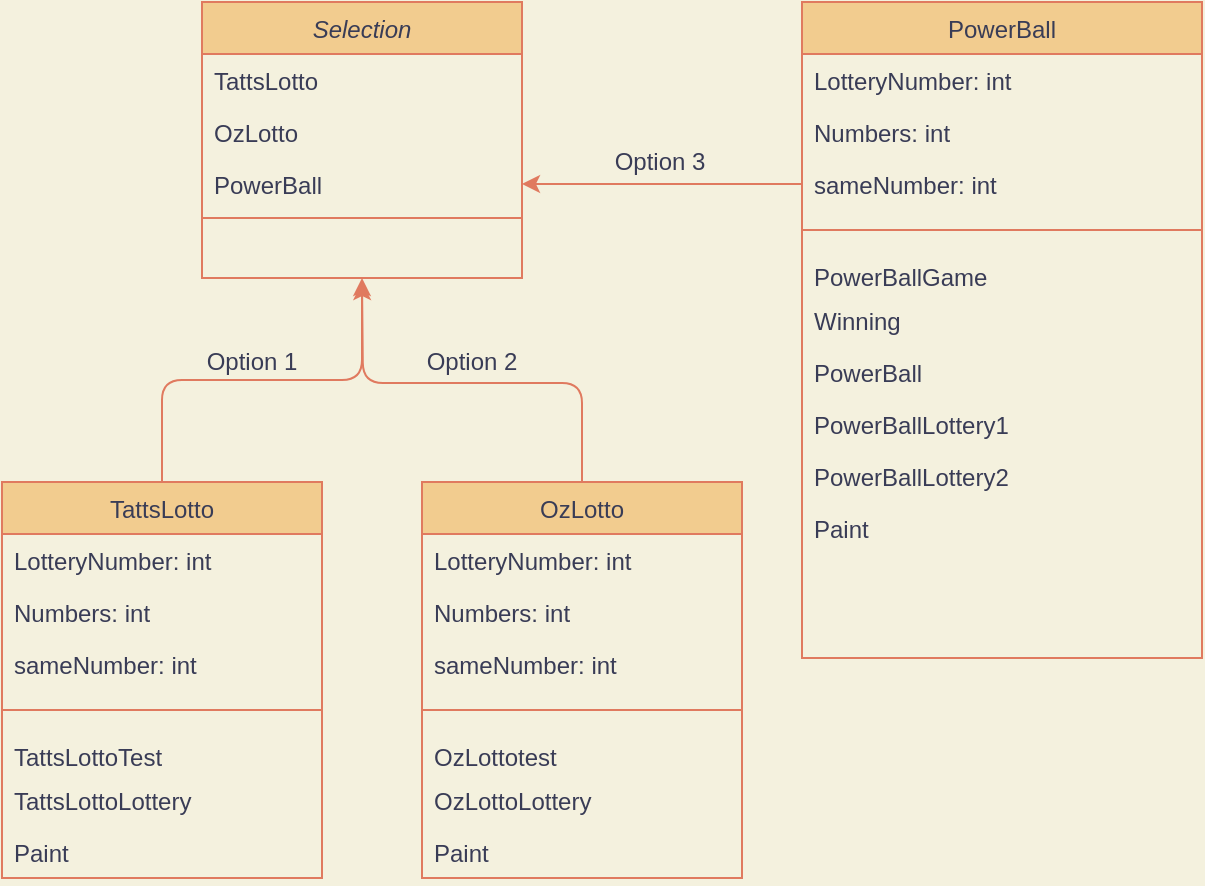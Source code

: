<mxfile version="13.8.0" type="github">
  <diagram id="C5RBs43oDa-KdzZeNtuy" name="Page-1">
    <mxGraphModel dx="1038" dy="580" grid="1" gridSize="10" guides="1" tooltips="1" connect="1" arrows="1" fold="1" page="1" pageScale="1" pageWidth="827" pageHeight="1169" background="#F4F1DE" math="0" shadow="0">
      <root>
        <mxCell id="WIyWlLk6GJQsqaUBKTNV-0" />
        <mxCell id="WIyWlLk6GJQsqaUBKTNV-1" parent="WIyWlLk6GJQsqaUBKTNV-0" />
        <mxCell id="zkfFHV4jXpPFQw0GAbJ--0" value="Selection" style="swimlane;fontStyle=2;align=center;verticalAlign=top;childLayout=stackLayout;horizontal=1;startSize=26;horizontalStack=0;resizeParent=1;resizeLast=0;collapsible=1;marginBottom=0;rounded=0;shadow=0;strokeWidth=1;fillColor=#F2CC8F;strokeColor=#E07A5F;fontColor=#393C56;" parent="WIyWlLk6GJQsqaUBKTNV-1" vertex="1">
          <mxGeometry x="220" y="120" width="160" height="138" as="geometry">
            <mxRectangle x="230" y="140" width="160" height="26" as="alternateBounds" />
          </mxGeometry>
        </mxCell>
        <mxCell id="zkfFHV4jXpPFQw0GAbJ--1" value="TattsLotto" style="text;align=left;verticalAlign=top;spacingLeft=4;spacingRight=4;overflow=hidden;rotatable=0;points=[[0,0.5],[1,0.5]];portConstraint=eastwest;fontColor=#393C56;" parent="zkfFHV4jXpPFQw0GAbJ--0" vertex="1">
          <mxGeometry y="26" width="160" height="26" as="geometry" />
        </mxCell>
        <mxCell id="zkfFHV4jXpPFQw0GAbJ--2" value="OzLotto" style="text;align=left;verticalAlign=top;spacingLeft=4;spacingRight=4;overflow=hidden;rotatable=0;points=[[0,0.5],[1,0.5]];portConstraint=eastwest;rounded=0;shadow=0;html=0;fontColor=#393C56;" parent="zkfFHV4jXpPFQw0GAbJ--0" vertex="1">
          <mxGeometry y="52" width="160" height="26" as="geometry" />
        </mxCell>
        <mxCell id="zkfFHV4jXpPFQw0GAbJ--3" value="PowerBall" style="text;align=left;verticalAlign=top;spacingLeft=4;spacingRight=4;overflow=hidden;rotatable=0;points=[[0,0.5],[1,0.5]];portConstraint=eastwest;rounded=0;shadow=0;html=0;fontColor=#393C56;" parent="zkfFHV4jXpPFQw0GAbJ--0" vertex="1">
          <mxGeometry y="78" width="160" height="26" as="geometry" />
        </mxCell>
        <mxCell id="zkfFHV4jXpPFQw0GAbJ--4" value="" style="line;html=1;strokeWidth=1;align=left;verticalAlign=middle;spacingTop=-1;spacingLeft=3;spacingRight=3;rotatable=0;labelPosition=right;points=[];portConstraint=eastwest;labelBackgroundColor=#F4F1DE;fillColor=#F2CC8F;strokeColor=#E07A5F;fontColor=#393C56;" parent="zkfFHV4jXpPFQw0GAbJ--0" vertex="1">
          <mxGeometry y="104" width="160" height="8" as="geometry" />
        </mxCell>
        <mxCell id="K8HEgvU5MNOOhS0X3j3v-32" style="edgeStyle=orthogonalEdgeStyle;curved=0;rounded=1;sketch=0;orthogonalLoop=1;jettySize=auto;html=1;exitX=0.5;exitY=0;exitDx=0;exitDy=0;entryX=0.5;entryY=1;entryDx=0;entryDy=0;strokeColor=#E07A5F;fillColor=#F2CC8F;fontColor=#393C56;" edge="1" parent="WIyWlLk6GJQsqaUBKTNV-1" source="zkfFHV4jXpPFQw0GAbJ--6" target="zkfFHV4jXpPFQw0GAbJ--0">
          <mxGeometry relative="1" as="geometry" />
        </mxCell>
        <mxCell id="zkfFHV4jXpPFQw0GAbJ--6" value="TattsLotto" style="swimlane;fontStyle=0;align=center;verticalAlign=top;childLayout=stackLayout;horizontal=1;startSize=26;horizontalStack=0;resizeParent=1;resizeLast=0;collapsible=1;marginBottom=0;rounded=0;shadow=0;strokeWidth=1;fillColor=#F2CC8F;strokeColor=#E07A5F;fontColor=#393C56;" parent="WIyWlLk6GJQsqaUBKTNV-1" vertex="1">
          <mxGeometry x="120" y="360" width="160" height="198" as="geometry">
            <mxRectangle x="130" y="380" width="160" height="26" as="alternateBounds" />
          </mxGeometry>
        </mxCell>
        <mxCell id="zkfFHV4jXpPFQw0GAbJ--7" value="LotteryNumber: int" style="text;align=left;verticalAlign=top;spacingLeft=4;spacingRight=4;overflow=hidden;rotatable=0;points=[[0,0.5],[1,0.5]];portConstraint=eastwest;fontColor=#393C56;" parent="zkfFHV4jXpPFQw0GAbJ--6" vertex="1">
          <mxGeometry y="26" width="160" height="26" as="geometry" />
        </mxCell>
        <mxCell id="zkfFHV4jXpPFQw0GAbJ--8" value="Numbers: int" style="text;align=left;verticalAlign=top;spacingLeft=4;spacingRight=4;overflow=hidden;rotatable=0;points=[[0,0.5],[1,0.5]];portConstraint=eastwest;rounded=0;shadow=0;html=0;fontColor=#393C56;" parent="zkfFHV4jXpPFQw0GAbJ--6" vertex="1">
          <mxGeometry y="52" width="160" height="26" as="geometry" />
        </mxCell>
        <mxCell id="K8HEgvU5MNOOhS0X3j3v-0" value="sameNumber: int" style="text;align=left;verticalAlign=top;spacingLeft=4;spacingRight=4;overflow=hidden;rotatable=0;points=[[0,0.5],[1,0.5]];portConstraint=eastwest;rounded=0;shadow=0;html=0;fontColor=#393C56;" vertex="1" parent="zkfFHV4jXpPFQw0GAbJ--6">
          <mxGeometry y="78" width="160" height="26" as="geometry" />
        </mxCell>
        <mxCell id="zkfFHV4jXpPFQw0GAbJ--9" value="" style="line;html=1;strokeWidth=1;align=left;verticalAlign=middle;spacingTop=-1;spacingLeft=3;spacingRight=3;rotatable=0;labelPosition=right;points=[];portConstraint=eastwest;labelBackgroundColor=#F4F1DE;fillColor=#F2CC8F;strokeColor=#E07A5F;fontColor=#393C56;" parent="zkfFHV4jXpPFQw0GAbJ--6" vertex="1">
          <mxGeometry y="104" width="160" height="20" as="geometry" />
        </mxCell>
        <mxCell id="zkfFHV4jXpPFQw0GAbJ--10" value="TattsLottoTest" style="text;align=left;verticalAlign=top;spacingLeft=4;spacingRight=4;overflow=hidden;rotatable=0;points=[[0,0.5],[1,0.5]];portConstraint=eastwest;fontStyle=0;fontColor=#393C56;" parent="zkfFHV4jXpPFQw0GAbJ--6" vertex="1">
          <mxGeometry y="124" width="160" height="22" as="geometry" />
        </mxCell>
        <mxCell id="zkfFHV4jXpPFQw0GAbJ--11" value="TattsLottoLottery" style="text;align=left;verticalAlign=top;spacingLeft=4;spacingRight=4;overflow=hidden;rotatable=0;points=[[0,0.5],[1,0.5]];portConstraint=eastwest;fontColor=#393C56;" parent="zkfFHV4jXpPFQw0GAbJ--6" vertex="1">
          <mxGeometry y="146" width="160" height="26" as="geometry" />
        </mxCell>
        <mxCell id="K8HEgvU5MNOOhS0X3j3v-1" value="Paint" style="text;align=left;verticalAlign=top;spacingLeft=4;spacingRight=4;overflow=hidden;rotatable=0;points=[[0,0.5],[1,0.5]];portConstraint=eastwest;fontColor=#393C56;" vertex="1" parent="zkfFHV4jXpPFQw0GAbJ--6">
          <mxGeometry y="172" width="160" height="26" as="geometry" />
        </mxCell>
        <mxCell id="K8HEgvU5MNOOhS0X3j3v-33" style="edgeStyle=orthogonalEdgeStyle;curved=0;rounded=1;sketch=0;orthogonalLoop=1;jettySize=auto;html=1;exitX=0.5;exitY=0;exitDx=0;exitDy=0;strokeColor=#E07A5F;fillColor=#F2CC8F;fontColor=#393C56;" edge="1" parent="WIyWlLk6GJQsqaUBKTNV-1" source="K8HEgvU5MNOOhS0X3j3v-2">
          <mxGeometry relative="1" as="geometry">
            <mxPoint x="300" y="260" as="targetPoint" />
          </mxGeometry>
        </mxCell>
        <mxCell id="K8HEgvU5MNOOhS0X3j3v-2" value="OzLotto" style="swimlane;fontStyle=0;align=center;verticalAlign=top;childLayout=stackLayout;horizontal=1;startSize=26;horizontalStack=0;resizeParent=1;resizeLast=0;collapsible=1;marginBottom=0;rounded=0;shadow=0;strokeWidth=1;fillColor=#F2CC8F;strokeColor=#E07A5F;fontColor=#393C56;" vertex="1" parent="WIyWlLk6GJQsqaUBKTNV-1">
          <mxGeometry x="330" y="360" width="160" height="198" as="geometry">
            <mxRectangle x="130" y="380" width="160" height="26" as="alternateBounds" />
          </mxGeometry>
        </mxCell>
        <mxCell id="K8HEgvU5MNOOhS0X3j3v-3" value="LotteryNumber: int" style="text;align=left;verticalAlign=top;spacingLeft=4;spacingRight=4;overflow=hidden;rotatable=0;points=[[0,0.5],[1,0.5]];portConstraint=eastwest;fontColor=#393C56;" vertex="1" parent="K8HEgvU5MNOOhS0X3j3v-2">
          <mxGeometry y="26" width="160" height="26" as="geometry" />
        </mxCell>
        <mxCell id="K8HEgvU5MNOOhS0X3j3v-4" value="Numbers: int" style="text;align=left;verticalAlign=top;spacingLeft=4;spacingRight=4;overflow=hidden;rotatable=0;points=[[0,0.5],[1,0.5]];portConstraint=eastwest;rounded=0;shadow=0;html=0;fontColor=#393C56;" vertex="1" parent="K8HEgvU5MNOOhS0X3j3v-2">
          <mxGeometry y="52" width="160" height="26" as="geometry" />
        </mxCell>
        <mxCell id="K8HEgvU5MNOOhS0X3j3v-5" value="sameNumber: int" style="text;align=left;verticalAlign=top;spacingLeft=4;spacingRight=4;overflow=hidden;rotatable=0;points=[[0,0.5],[1,0.5]];portConstraint=eastwest;rounded=0;shadow=0;html=0;fontColor=#393C56;" vertex="1" parent="K8HEgvU5MNOOhS0X3j3v-2">
          <mxGeometry y="78" width="160" height="26" as="geometry" />
        </mxCell>
        <mxCell id="K8HEgvU5MNOOhS0X3j3v-6" value="" style="line;html=1;strokeWidth=1;align=left;verticalAlign=middle;spacingTop=-1;spacingLeft=3;spacingRight=3;rotatable=0;labelPosition=right;points=[];portConstraint=eastwest;labelBackgroundColor=#F4F1DE;fillColor=#F2CC8F;strokeColor=#E07A5F;fontColor=#393C56;" vertex="1" parent="K8HEgvU5MNOOhS0X3j3v-2">
          <mxGeometry y="104" width="160" height="20" as="geometry" />
        </mxCell>
        <mxCell id="K8HEgvU5MNOOhS0X3j3v-7" value="OzLottotest" style="text;align=left;verticalAlign=top;spacingLeft=4;spacingRight=4;overflow=hidden;rotatable=0;points=[[0,0.5],[1,0.5]];portConstraint=eastwest;fontStyle=0;fontColor=#393C56;" vertex="1" parent="K8HEgvU5MNOOhS0X3j3v-2">
          <mxGeometry y="124" width="160" height="22" as="geometry" />
        </mxCell>
        <mxCell id="K8HEgvU5MNOOhS0X3j3v-8" value="OzLottoLottery" style="text;align=left;verticalAlign=top;spacingLeft=4;spacingRight=4;overflow=hidden;rotatable=0;points=[[0,0.5],[1,0.5]];portConstraint=eastwest;fontColor=#393C56;" vertex="1" parent="K8HEgvU5MNOOhS0X3j3v-2">
          <mxGeometry y="146" width="160" height="26" as="geometry" />
        </mxCell>
        <mxCell id="K8HEgvU5MNOOhS0X3j3v-9" value="Paint" style="text;align=left;verticalAlign=top;spacingLeft=4;spacingRight=4;overflow=hidden;rotatable=0;points=[[0,0.5],[1,0.5]];portConstraint=eastwest;fontColor=#393C56;" vertex="1" parent="K8HEgvU5MNOOhS0X3j3v-2">
          <mxGeometry y="172" width="160" height="26" as="geometry" />
        </mxCell>
        <mxCell id="K8HEgvU5MNOOhS0X3j3v-10" value="PowerBall" style="swimlane;fontStyle=0;align=center;verticalAlign=top;childLayout=stackLayout;horizontal=1;startSize=26;horizontalStack=0;resizeParent=1;resizeLast=0;collapsible=1;marginBottom=0;rounded=0;shadow=0;strokeWidth=1;fillColor=#F2CC8F;strokeColor=#E07A5F;fontColor=#393C56;" vertex="1" parent="WIyWlLk6GJQsqaUBKTNV-1">
          <mxGeometry x="520" y="120" width="200" height="328" as="geometry">
            <mxRectangle x="130" y="380" width="160" height="26" as="alternateBounds" />
          </mxGeometry>
        </mxCell>
        <mxCell id="K8HEgvU5MNOOhS0X3j3v-11" value="LotteryNumber: int" style="text;align=left;verticalAlign=top;spacingLeft=4;spacingRight=4;overflow=hidden;rotatable=0;points=[[0,0.5],[1,0.5]];portConstraint=eastwest;fontColor=#393C56;" vertex="1" parent="K8HEgvU5MNOOhS0X3j3v-10">
          <mxGeometry y="26" width="200" height="26" as="geometry" />
        </mxCell>
        <mxCell id="K8HEgvU5MNOOhS0X3j3v-12" value="Numbers: int" style="text;align=left;verticalAlign=top;spacingLeft=4;spacingRight=4;overflow=hidden;rotatable=0;points=[[0,0.5],[1,0.5]];portConstraint=eastwest;rounded=0;shadow=0;html=0;fontColor=#393C56;" vertex="1" parent="K8HEgvU5MNOOhS0X3j3v-10">
          <mxGeometry y="52" width="200" height="26" as="geometry" />
        </mxCell>
        <mxCell id="K8HEgvU5MNOOhS0X3j3v-13" value="sameNumber: int" style="text;align=left;verticalAlign=top;spacingLeft=4;spacingRight=4;overflow=hidden;rotatable=0;points=[[0,0.5],[1,0.5]];portConstraint=eastwest;rounded=0;shadow=0;html=0;fontColor=#393C56;" vertex="1" parent="K8HEgvU5MNOOhS0X3j3v-10">
          <mxGeometry y="78" width="200" height="26" as="geometry" />
        </mxCell>
        <mxCell id="K8HEgvU5MNOOhS0X3j3v-14" value="" style="line;html=1;strokeWidth=1;align=left;verticalAlign=middle;spacingTop=-1;spacingLeft=3;spacingRight=3;rotatable=0;labelPosition=right;points=[];portConstraint=eastwest;labelBackgroundColor=#F4F1DE;fillColor=#F2CC8F;strokeColor=#E07A5F;fontColor=#393C56;" vertex="1" parent="K8HEgvU5MNOOhS0X3j3v-10">
          <mxGeometry y="104" width="200" height="20" as="geometry" />
        </mxCell>
        <mxCell id="K8HEgvU5MNOOhS0X3j3v-15" value="PowerBallGame" style="text;align=left;verticalAlign=top;spacingLeft=4;spacingRight=4;overflow=hidden;rotatable=0;points=[[0,0.5],[1,0.5]];portConstraint=eastwest;fontStyle=0;fontColor=#393C56;" vertex="1" parent="K8HEgvU5MNOOhS0X3j3v-10">
          <mxGeometry y="124" width="200" height="22" as="geometry" />
        </mxCell>
        <mxCell id="K8HEgvU5MNOOhS0X3j3v-17" value="Winning" style="text;align=left;verticalAlign=top;spacingLeft=4;spacingRight=4;overflow=hidden;rotatable=0;points=[[0,0.5],[1,0.5]];portConstraint=eastwest;fontColor=#393C56;" vertex="1" parent="K8HEgvU5MNOOhS0X3j3v-10">
          <mxGeometry y="146" width="200" height="26" as="geometry" />
        </mxCell>
        <mxCell id="K8HEgvU5MNOOhS0X3j3v-26" value="PowerBall" style="text;align=left;verticalAlign=top;spacingLeft=4;spacingRight=4;overflow=hidden;rotatable=0;points=[[0,0.5],[1,0.5]];portConstraint=eastwest;fontColor=#393C56;" vertex="1" parent="K8HEgvU5MNOOhS0X3j3v-10">
          <mxGeometry y="172" width="200" height="26" as="geometry" />
        </mxCell>
        <mxCell id="K8HEgvU5MNOOhS0X3j3v-16" value="PowerBallLottery1" style="text;align=left;verticalAlign=top;spacingLeft=4;spacingRight=4;overflow=hidden;rotatable=0;points=[[0,0.5],[1,0.5]];portConstraint=eastwest;fontColor=#393C56;" vertex="1" parent="K8HEgvU5MNOOhS0X3j3v-10">
          <mxGeometry y="198" width="200" height="26" as="geometry" />
        </mxCell>
        <mxCell id="K8HEgvU5MNOOhS0X3j3v-27" value="PowerBallLottery2" style="text;align=left;verticalAlign=top;spacingLeft=4;spacingRight=4;overflow=hidden;rotatable=0;points=[[0,0.5],[1,0.5]];portConstraint=eastwest;fontColor=#393C56;" vertex="1" parent="K8HEgvU5MNOOhS0X3j3v-10">
          <mxGeometry y="224" width="200" height="26" as="geometry" />
        </mxCell>
        <mxCell id="K8HEgvU5MNOOhS0X3j3v-28" value="Paint" style="text;align=left;verticalAlign=top;spacingLeft=4;spacingRight=4;overflow=hidden;rotatable=0;points=[[0,0.5],[1,0.5]];portConstraint=eastwest;fontColor=#393C56;" vertex="1" parent="K8HEgvU5MNOOhS0X3j3v-10">
          <mxGeometry y="250" width="200" height="26" as="geometry" />
        </mxCell>
        <mxCell id="K8HEgvU5MNOOhS0X3j3v-31" style="edgeStyle=orthogonalEdgeStyle;curved=0;rounded=1;sketch=0;orthogonalLoop=1;jettySize=auto;html=1;exitX=0;exitY=0.5;exitDx=0;exitDy=0;entryX=1;entryY=0.5;entryDx=0;entryDy=0;strokeColor=#E07A5F;fillColor=#F2CC8F;fontColor=#393C56;" edge="1" parent="WIyWlLk6GJQsqaUBKTNV-1" source="K8HEgvU5MNOOhS0X3j3v-13" target="zkfFHV4jXpPFQw0GAbJ--3">
          <mxGeometry relative="1" as="geometry" />
        </mxCell>
        <mxCell id="K8HEgvU5MNOOhS0X3j3v-34" value="Option 1" style="text;html=1;strokeColor=none;fillColor=none;align=center;verticalAlign=middle;whiteSpace=wrap;rounded=0;sketch=0;fontColor=#393C56;" vertex="1" parent="WIyWlLk6GJQsqaUBKTNV-1">
          <mxGeometry x="210" y="290" width="70" height="20" as="geometry" />
        </mxCell>
        <mxCell id="K8HEgvU5MNOOhS0X3j3v-35" value="Option 2" style="text;html=1;strokeColor=none;fillColor=none;align=center;verticalAlign=middle;whiteSpace=wrap;rounded=0;sketch=0;fontColor=#393C56;" vertex="1" parent="WIyWlLk6GJQsqaUBKTNV-1">
          <mxGeometry x="320" y="290" width="70" height="20" as="geometry" />
        </mxCell>
        <mxCell id="K8HEgvU5MNOOhS0X3j3v-36" value="Option 3" style="text;html=1;strokeColor=none;fillColor=none;align=center;verticalAlign=middle;whiteSpace=wrap;rounded=0;sketch=0;fontColor=#393C56;" vertex="1" parent="WIyWlLk6GJQsqaUBKTNV-1">
          <mxGeometry x="414" y="190" width="70" height="20" as="geometry" />
        </mxCell>
      </root>
    </mxGraphModel>
  </diagram>
</mxfile>
